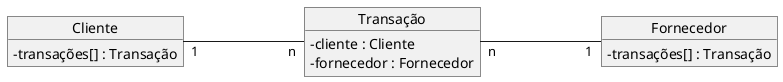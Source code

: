 @startuml mod02ima10
skinparam classAttributeIconSize 0 
object "Cliente" as cl
object "Transação" as tr
object "Fornecedor" as fo
cl : - transações[] : Transação
tr : - cliente : Cliente
tr : - fornecedor : Fornecedor
fo : - transações[] : Transação
left to right direction
cl"1" --- "n"tr
tr"n" --- "1"fo
@enduml